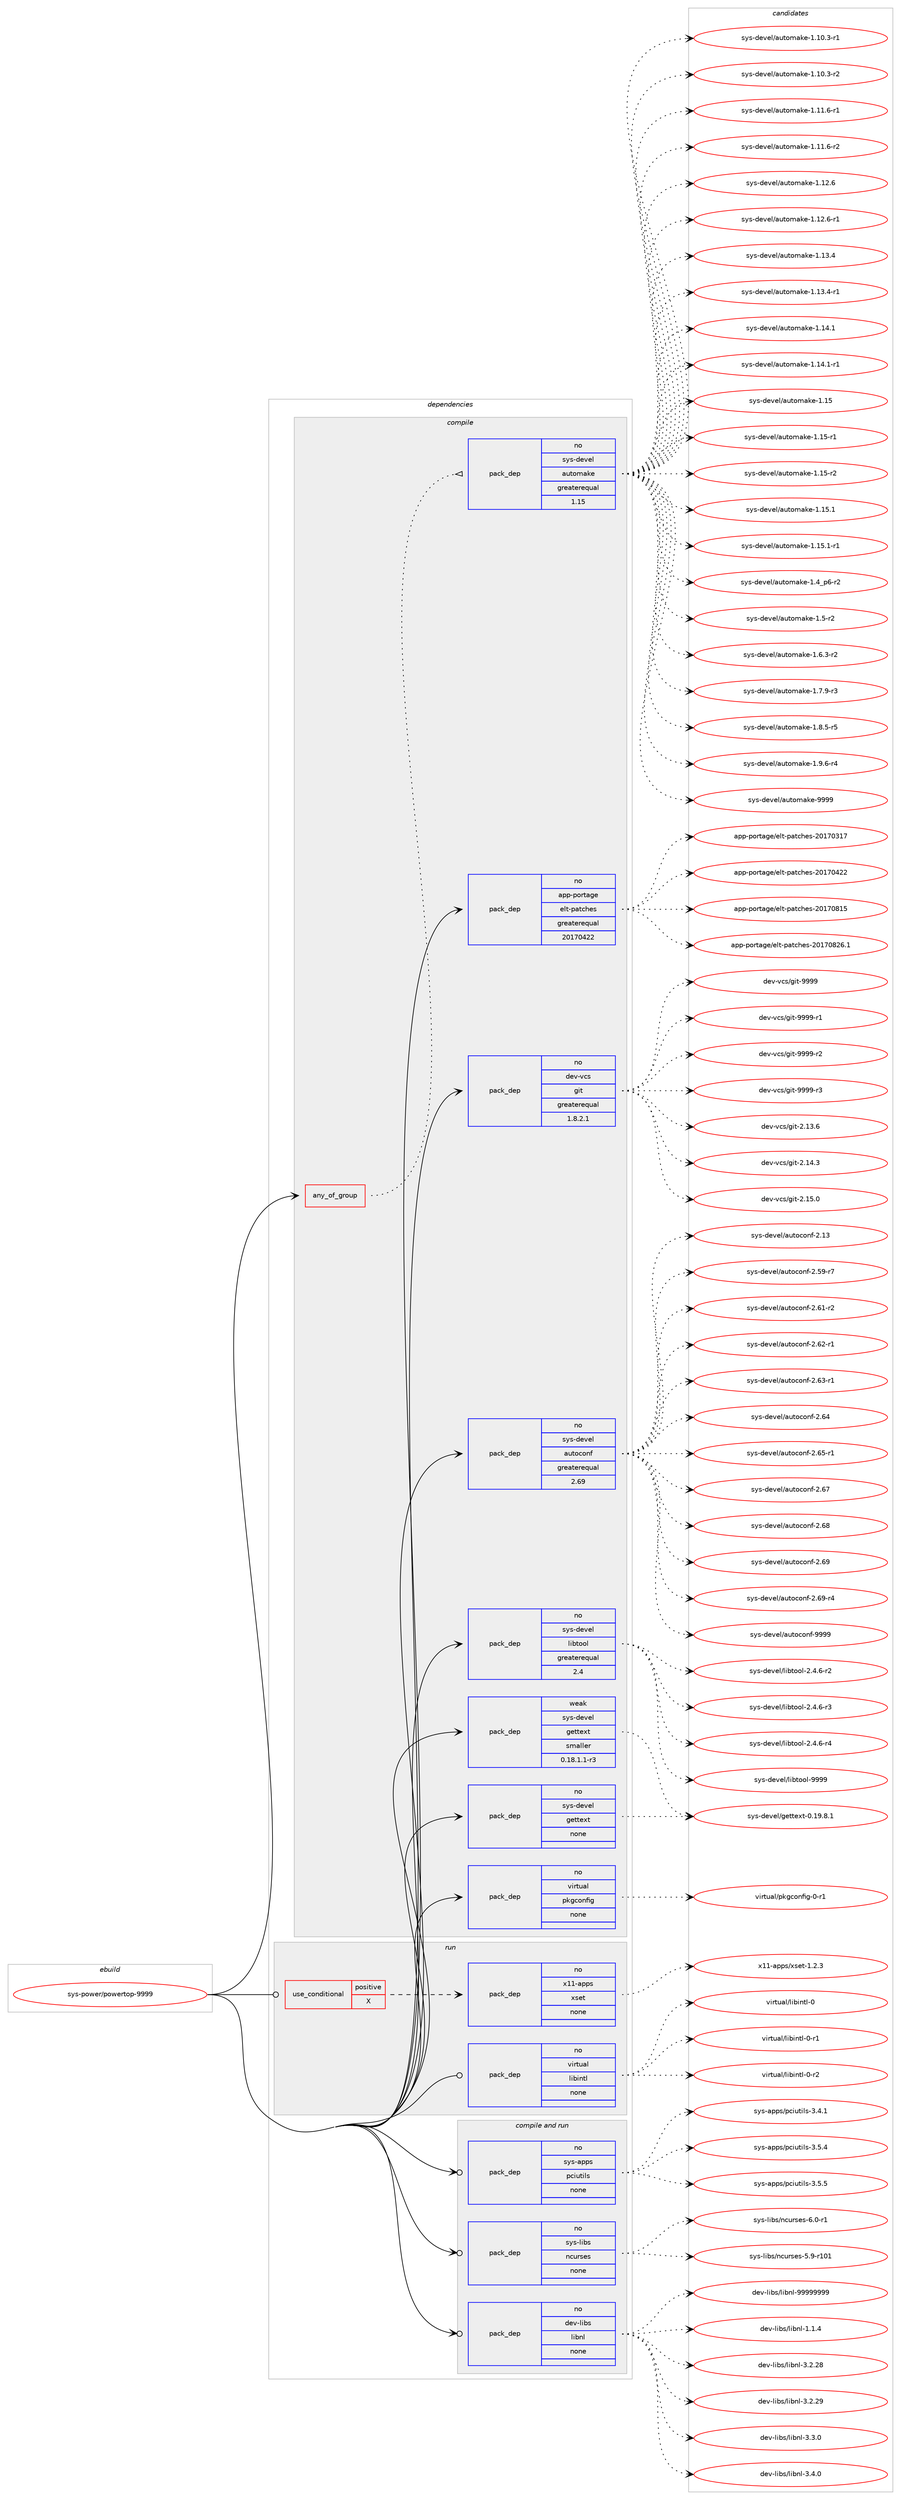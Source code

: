 digraph prolog {

# *************
# Graph options
# *************

newrank=true;
concentrate=true;
compound=true;
graph [rankdir=LR,fontname=Helvetica,fontsize=10,ranksep=1.5];#, ranksep=2.5, nodesep=0.2];
edge  [arrowhead=vee];
node  [fontname=Helvetica,fontsize=10];

# **********
# The ebuild
# **********

subgraph cluster_leftcol {
color=gray;
rank=same;
label=<<i>ebuild</i>>;
id [label="sys-power/powertop-9999", color=red, width=4, href="../sys-power/powertop-9999.svg"];
}

# ****************
# The dependencies
# ****************

subgraph cluster_midcol {
color=gray;
label=<<i>dependencies</i>>;
subgraph cluster_compile {
fillcolor="#eeeeee";
style=filled;
label=<<i>compile</i>>;
subgraph any8476 {
dependency496248 [label=<<TABLE BORDER="0" CELLBORDER="1" CELLSPACING="0" CELLPADDING="4"><TR><TD CELLPADDING="10">any_of_group</TD></TR></TABLE>>, shape=none, color=red];subgraph pack368796 {
dependency496249 [label=<<TABLE BORDER="0" CELLBORDER="1" CELLSPACING="0" CELLPADDING="4" WIDTH="220"><TR><TD ROWSPAN="6" CELLPADDING="30">pack_dep</TD></TR><TR><TD WIDTH="110">no</TD></TR><TR><TD>sys-devel</TD></TR><TR><TD>automake</TD></TR><TR><TD>greaterequal</TD></TR><TR><TD>1.15</TD></TR></TABLE>>, shape=none, color=blue];
}
dependency496248:e -> dependency496249:w [weight=20,style="dotted",arrowhead="oinv"];
}
id:e -> dependency496248:w [weight=20,style="solid",arrowhead="vee"];
subgraph pack368797 {
dependency496250 [label=<<TABLE BORDER="0" CELLBORDER="1" CELLSPACING="0" CELLPADDING="4" WIDTH="220"><TR><TD ROWSPAN="6" CELLPADDING="30">pack_dep</TD></TR><TR><TD WIDTH="110">no</TD></TR><TR><TD>app-portage</TD></TR><TR><TD>elt-patches</TD></TR><TR><TD>greaterequal</TD></TR><TR><TD>20170422</TD></TR></TABLE>>, shape=none, color=blue];
}
id:e -> dependency496250:w [weight=20,style="solid",arrowhead="vee"];
subgraph pack368798 {
dependency496251 [label=<<TABLE BORDER="0" CELLBORDER="1" CELLSPACING="0" CELLPADDING="4" WIDTH="220"><TR><TD ROWSPAN="6" CELLPADDING="30">pack_dep</TD></TR><TR><TD WIDTH="110">no</TD></TR><TR><TD>dev-vcs</TD></TR><TR><TD>git</TD></TR><TR><TD>greaterequal</TD></TR><TR><TD>1.8.2.1</TD></TR></TABLE>>, shape=none, color=blue];
}
id:e -> dependency496251:w [weight=20,style="solid",arrowhead="vee"];
subgraph pack368799 {
dependency496252 [label=<<TABLE BORDER="0" CELLBORDER="1" CELLSPACING="0" CELLPADDING="4" WIDTH="220"><TR><TD ROWSPAN="6" CELLPADDING="30">pack_dep</TD></TR><TR><TD WIDTH="110">no</TD></TR><TR><TD>sys-devel</TD></TR><TR><TD>autoconf</TD></TR><TR><TD>greaterequal</TD></TR><TR><TD>2.69</TD></TR></TABLE>>, shape=none, color=blue];
}
id:e -> dependency496252:w [weight=20,style="solid",arrowhead="vee"];
subgraph pack368800 {
dependency496253 [label=<<TABLE BORDER="0" CELLBORDER="1" CELLSPACING="0" CELLPADDING="4" WIDTH="220"><TR><TD ROWSPAN="6" CELLPADDING="30">pack_dep</TD></TR><TR><TD WIDTH="110">no</TD></TR><TR><TD>sys-devel</TD></TR><TR><TD>gettext</TD></TR><TR><TD>none</TD></TR><TR><TD></TD></TR></TABLE>>, shape=none, color=blue];
}
id:e -> dependency496253:w [weight=20,style="solid",arrowhead="vee"];
subgraph pack368801 {
dependency496254 [label=<<TABLE BORDER="0" CELLBORDER="1" CELLSPACING="0" CELLPADDING="4" WIDTH="220"><TR><TD ROWSPAN="6" CELLPADDING="30">pack_dep</TD></TR><TR><TD WIDTH="110">no</TD></TR><TR><TD>sys-devel</TD></TR><TR><TD>libtool</TD></TR><TR><TD>greaterequal</TD></TR><TR><TD>2.4</TD></TR></TABLE>>, shape=none, color=blue];
}
id:e -> dependency496254:w [weight=20,style="solid",arrowhead="vee"];
subgraph pack368802 {
dependency496255 [label=<<TABLE BORDER="0" CELLBORDER="1" CELLSPACING="0" CELLPADDING="4" WIDTH="220"><TR><TD ROWSPAN="6" CELLPADDING="30">pack_dep</TD></TR><TR><TD WIDTH="110">no</TD></TR><TR><TD>virtual</TD></TR><TR><TD>pkgconfig</TD></TR><TR><TD>none</TD></TR><TR><TD></TD></TR></TABLE>>, shape=none, color=blue];
}
id:e -> dependency496255:w [weight=20,style="solid",arrowhead="vee"];
subgraph pack368803 {
dependency496256 [label=<<TABLE BORDER="0" CELLBORDER="1" CELLSPACING="0" CELLPADDING="4" WIDTH="220"><TR><TD ROWSPAN="6" CELLPADDING="30">pack_dep</TD></TR><TR><TD WIDTH="110">weak</TD></TR><TR><TD>sys-devel</TD></TR><TR><TD>gettext</TD></TR><TR><TD>smaller</TD></TR><TR><TD>0.18.1.1-r3</TD></TR></TABLE>>, shape=none, color=blue];
}
id:e -> dependency496256:w [weight=20,style="solid",arrowhead="vee"];
}
subgraph cluster_compileandrun {
fillcolor="#eeeeee";
style=filled;
label=<<i>compile and run</i>>;
subgraph pack368804 {
dependency496257 [label=<<TABLE BORDER="0" CELLBORDER="1" CELLSPACING="0" CELLPADDING="4" WIDTH="220"><TR><TD ROWSPAN="6" CELLPADDING="30">pack_dep</TD></TR><TR><TD WIDTH="110">no</TD></TR><TR><TD>dev-libs</TD></TR><TR><TD>libnl</TD></TR><TR><TD>none</TD></TR><TR><TD></TD></TR></TABLE>>, shape=none, color=blue];
}
id:e -> dependency496257:w [weight=20,style="solid",arrowhead="odotvee"];
subgraph pack368805 {
dependency496258 [label=<<TABLE BORDER="0" CELLBORDER="1" CELLSPACING="0" CELLPADDING="4" WIDTH="220"><TR><TD ROWSPAN="6" CELLPADDING="30">pack_dep</TD></TR><TR><TD WIDTH="110">no</TD></TR><TR><TD>sys-apps</TD></TR><TR><TD>pciutils</TD></TR><TR><TD>none</TD></TR><TR><TD></TD></TR></TABLE>>, shape=none, color=blue];
}
id:e -> dependency496258:w [weight=20,style="solid",arrowhead="odotvee"];
subgraph pack368806 {
dependency496259 [label=<<TABLE BORDER="0" CELLBORDER="1" CELLSPACING="0" CELLPADDING="4" WIDTH="220"><TR><TD ROWSPAN="6" CELLPADDING="30">pack_dep</TD></TR><TR><TD WIDTH="110">no</TD></TR><TR><TD>sys-libs</TD></TR><TR><TD>ncurses</TD></TR><TR><TD>none</TD></TR><TR><TD></TD></TR></TABLE>>, shape=none, color=blue];
}
id:e -> dependency496259:w [weight=20,style="solid",arrowhead="odotvee"];
}
subgraph cluster_run {
fillcolor="#eeeeee";
style=filled;
label=<<i>run</i>>;
subgraph cond118651 {
dependency496260 [label=<<TABLE BORDER="0" CELLBORDER="1" CELLSPACING="0" CELLPADDING="4"><TR><TD ROWSPAN="3" CELLPADDING="10">use_conditional</TD></TR><TR><TD>positive</TD></TR><TR><TD>X</TD></TR></TABLE>>, shape=none, color=red];
subgraph pack368807 {
dependency496261 [label=<<TABLE BORDER="0" CELLBORDER="1" CELLSPACING="0" CELLPADDING="4" WIDTH="220"><TR><TD ROWSPAN="6" CELLPADDING="30">pack_dep</TD></TR><TR><TD WIDTH="110">no</TD></TR><TR><TD>x11-apps</TD></TR><TR><TD>xset</TD></TR><TR><TD>none</TD></TR><TR><TD></TD></TR></TABLE>>, shape=none, color=blue];
}
dependency496260:e -> dependency496261:w [weight=20,style="dashed",arrowhead="vee"];
}
id:e -> dependency496260:w [weight=20,style="solid",arrowhead="odot"];
subgraph pack368808 {
dependency496262 [label=<<TABLE BORDER="0" CELLBORDER="1" CELLSPACING="0" CELLPADDING="4" WIDTH="220"><TR><TD ROWSPAN="6" CELLPADDING="30">pack_dep</TD></TR><TR><TD WIDTH="110">no</TD></TR><TR><TD>virtual</TD></TR><TR><TD>libintl</TD></TR><TR><TD>none</TD></TR><TR><TD></TD></TR></TABLE>>, shape=none, color=blue];
}
id:e -> dependency496262:w [weight=20,style="solid",arrowhead="odot"];
}
}

# **************
# The candidates
# **************

subgraph cluster_choices {
rank=same;
color=gray;
label=<<i>candidates</i>>;

subgraph choice368796 {
color=black;
nodesep=1;
choice11512111545100101118101108479711711611110997107101454946494846514511449 [label="sys-devel/automake-1.10.3-r1", color=red, width=4,href="../sys-devel/automake-1.10.3-r1.svg"];
choice11512111545100101118101108479711711611110997107101454946494846514511450 [label="sys-devel/automake-1.10.3-r2", color=red, width=4,href="../sys-devel/automake-1.10.3-r2.svg"];
choice11512111545100101118101108479711711611110997107101454946494946544511449 [label="sys-devel/automake-1.11.6-r1", color=red, width=4,href="../sys-devel/automake-1.11.6-r1.svg"];
choice11512111545100101118101108479711711611110997107101454946494946544511450 [label="sys-devel/automake-1.11.6-r2", color=red, width=4,href="../sys-devel/automake-1.11.6-r2.svg"];
choice1151211154510010111810110847971171161111099710710145494649504654 [label="sys-devel/automake-1.12.6", color=red, width=4,href="../sys-devel/automake-1.12.6.svg"];
choice11512111545100101118101108479711711611110997107101454946495046544511449 [label="sys-devel/automake-1.12.6-r1", color=red, width=4,href="../sys-devel/automake-1.12.6-r1.svg"];
choice1151211154510010111810110847971171161111099710710145494649514652 [label="sys-devel/automake-1.13.4", color=red, width=4,href="../sys-devel/automake-1.13.4.svg"];
choice11512111545100101118101108479711711611110997107101454946495146524511449 [label="sys-devel/automake-1.13.4-r1", color=red, width=4,href="../sys-devel/automake-1.13.4-r1.svg"];
choice1151211154510010111810110847971171161111099710710145494649524649 [label="sys-devel/automake-1.14.1", color=red, width=4,href="../sys-devel/automake-1.14.1.svg"];
choice11512111545100101118101108479711711611110997107101454946495246494511449 [label="sys-devel/automake-1.14.1-r1", color=red, width=4,href="../sys-devel/automake-1.14.1-r1.svg"];
choice115121115451001011181011084797117116111109971071014549464953 [label="sys-devel/automake-1.15", color=red, width=4,href="../sys-devel/automake-1.15.svg"];
choice1151211154510010111810110847971171161111099710710145494649534511449 [label="sys-devel/automake-1.15-r1", color=red, width=4,href="../sys-devel/automake-1.15-r1.svg"];
choice1151211154510010111810110847971171161111099710710145494649534511450 [label="sys-devel/automake-1.15-r2", color=red, width=4,href="../sys-devel/automake-1.15-r2.svg"];
choice1151211154510010111810110847971171161111099710710145494649534649 [label="sys-devel/automake-1.15.1", color=red, width=4,href="../sys-devel/automake-1.15.1.svg"];
choice11512111545100101118101108479711711611110997107101454946495346494511449 [label="sys-devel/automake-1.15.1-r1", color=red, width=4,href="../sys-devel/automake-1.15.1-r1.svg"];
choice115121115451001011181011084797117116111109971071014549465295112544511450 [label="sys-devel/automake-1.4_p6-r2", color=red, width=4,href="../sys-devel/automake-1.4_p6-r2.svg"];
choice11512111545100101118101108479711711611110997107101454946534511450 [label="sys-devel/automake-1.5-r2", color=red, width=4,href="../sys-devel/automake-1.5-r2.svg"];
choice115121115451001011181011084797117116111109971071014549465446514511450 [label="sys-devel/automake-1.6.3-r2", color=red, width=4,href="../sys-devel/automake-1.6.3-r2.svg"];
choice115121115451001011181011084797117116111109971071014549465546574511451 [label="sys-devel/automake-1.7.9-r3", color=red, width=4,href="../sys-devel/automake-1.7.9-r3.svg"];
choice115121115451001011181011084797117116111109971071014549465646534511453 [label="sys-devel/automake-1.8.5-r5", color=red, width=4,href="../sys-devel/automake-1.8.5-r5.svg"];
choice115121115451001011181011084797117116111109971071014549465746544511452 [label="sys-devel/automake-1.9.6-r4", color=red, width=4,href="../sys-devel/automake-1.9.6-r4.svg"];
choice115121115451001011181011084797117116111109971071014557575757 [label="sys-devel/automake-9999", color=red, width=4,href="../sys-devel/automake-9999.svg"];
dependency496249:e -> choice11512111545100101118101108479711711611110997107101454946494846514511449:w [style=dotted,weight="100"];
dependency496249:e -> choice11512111545100101118101108479711711611110997107101454946494846514511450:w [style=dotted,weight="100"];
dependency496249:e -> choice11512111545100101118101108479711711611110997107101454946494946544511449:w [style=dotted,weight="100"];
dependency496249:e -> choice11512111545100101118101108479711711611110997107101454946494946544511450:w [style=dotted,weight="100"];
dependency496249:e -> choice1151211154510010111810110847971171161111099710710145494649504654:w [style=dotted,weight="100"];
dependency496249:e -> choice11512111545100101118101108479711711611110997107101454946495046544511449:w [style=dotted,weight="100"];
dependency496249:e -> choice1151211154510010111810110847971171161111099710710145494649514652:w [style=dotted,weight="100"];
dependency496249:e -> choice11512111545100101118101108479711711611110997107101454946495146524511449:w [style=dotted,weight="100"];
dependency496249:e -> choice1151211154510010111810110847971171161111099710710145494649524649:w [style=dotted,weight="100"];
dependency496249:e -> choice11512111545100101118101108479711711611110997107101454946495246494511449:w [style=dotted,weight="100"];
dependency496249:e -> choice115121115451001011181011084797117116111109971071014549464953:w [style=dotted,weight="100"];
dependency496249:e -> choice1151211154510010111810110847971171161111099710710145494649534511449:w [style=dotted,weight="100"];
dependency496249:e -> choice1151211154510010111810110847971171161111099710710145494649534511450:w [style=dotted,weight="100"];
dependency496249:e -> choice1151211154510010111810110847971171161111099710710145494649534649:w [style=dotted,weight="100"];
dependency496249:e -> choice11512111545100101118101108479711711611110997107101454946495346494511449:w [style=dotted,weight="100"];
dependency496249:e -> choice115121115451001011181011084797117116111109971071014549465295112544511450:w [style=dotted,weight="100"];
dependency496249:e -> choice11512111545100101118101108479711711611110997107101454946534511450:w [style=dotted,weight="100"];
dependency496249:e -> choice115121115451001011181011084797117116111109971071014549465446514511450:w [style=dotted,weight="100"];
dependency496249:e -> choice115121115451001011181011084797117116111109971071014549465546574511451:w [style=dotted,weight="100"];
dependency496249:e -> choice115121115451001011181011084797117116111109971071014549465646534511453:w [style=dotted,weight="100"];
dependency496249:e -> choice115121115451001011181011084797117116111109971071014549465746544511452:w [style=dotted,weight="100"];
dependency496249:e -> choice115121115451001011181011084797117116111109971071014557575757:w [style=dotted,weight="100"];
}
subgraph choice368797 {
color=black;
nodesep=1;
choice97112112451121111141169710310147101108116451129711699104101115455048495548514955 [label="app-portage/elt-patches-20170317", color=red, width=4,href="../app-portage/elt-patches-20170317.svg"];
choice97112112451121111141169710310147101108116451129711699104101115455048495548525050 [label="app-portage/elt-patches-20170422", color=red, width=4,href="../app-portage/elt-patches-20170422.svg"];
choice97112112451121111141169710310147101108116451129711699104101115455048495548564953 [label="app-portage/elt-patches-20170815", color=red, width=4,href="../app-portage/elt-patches-20170815.svg"];
choice971121124511211111411697103101471011081164511297116991041011154550484955485650544649 [label="app-portage/elt-patches-20170826.1", color=red, width=4,href="../app-portage/elt-patches-20170826.1.svg"];
dependency496250:e -> choice97112112451121111141169710310147101108116451129711699104101115455048495548514955:w [style=dotted,weight="100"];
dependency496250:e -> choice97112112451121111141169710310147101108116451129711699104101115455048495548525050:w [style=dotted,weight="100"];
dependency496250:e -> choice97112112451121111141169710310147101108116451129711699104101115455048495548564953:w [style=dotted,weight="100"];
dependency496250:e -> choice971121124511211111411697103101471011081164511297116991041011154550484955485650544649:w [style=dotted,weight="100"];
}
subgraph choice368798 {
color=black;
nodesep=1;
choice10010111845118991154710310511645504649514654 [label="dev-vcs/git-2.13.6", color=red, width=4,href="../dev-vcs/git-2.13.6.svg"];
choice10010111845118991154710310511645504649524651 [label="dev-vcs/git-2.14.3", color=red, width=4,href="../dev-vcs/git-2.14.3.svg"];
choice10010111845118991154710310511645504649534648 [label="dev-vcs/git-2.15.0", color=red, width=4,href="../dev-vcs/git-2.15.0.svg"];
choice1001011184511899115471031051164557575757 [label="dev-vcs/git-9999", color=red, width=4,href="../dev-vcs/git-9999.svg"];
choice10010111845118991154710310511645575757574511449 [label="dev-vcs/git-9999-r1", color=red, width=4,href="../dev-vcs/git-9999-r1.svg"];
choice10010111845118991154710310511645575757574511450 [label="dev-vcs/git-9999-r2", color=red, width=4,href="../dev-vcs/git-9999-r2.svg"];
choice10010111845118991154710310511645575757574511451 [label="dev-vcs/git-9999-r3", color=red, width=4,href="../dev-vcs/git-9999-r3.svg"];
dependency496251:e -> choice10010111845118991154710310511645504649514654:w [style=dotted,weight="100"];
dependency496251:e -> choice10010111845118991154710310511645504649524651:w [style=dotted,weight="100"];
dependency496251:e -> choice10010111845118991154710310511645504649534648:w [style=dotted,weight="100"];
dependency496251:e -> choice1001011184511899115471031051164557575757:w [style=dotted,weight="100"];
dependency496251:e -> choice10010111845118991154710310511645575757574511449:w [style=dotted,weight="100"];
dependency496251:e -> choice10010111845118991154710310511645575757574511450:w [style=dotted,weight="100"];
dependency496251:e -> choice10010111845118991154710310511645575757574511451:w [style=dotted,weight="100"];
}
subgraph choice368799 {
color=black;
nodesep=1;
choice115121115451001011181011084797117116111991111101024550464951 [label="sys-devel/autoconf-2.13", color=red, width=4,href="../sys-devel/autoconf-2.13.svg"];
choice1151211154510010111810110847971171161119911111010245504653574511455 [label="sys-devel/autoconf-2.59-r7", color=red, width=4,href="../sys-devel/autoconf-2.59-r7.svg"];
choice1151211154510010111810110847971171161119911111010245504654494511450 [label="sys-devel/autoconf-2.61-r2", color=red, width=4,href="../sys-devel/autoconf-2.61-r2.svg"];
choice1151211154510010111810110847971171161119911111010245504654504511449 [label="sys-devel/autoconf-2.62-r1", color=red, width=4,href="../sys-devel/autoconf-2.62-r1.svg"];
choice1151211154510010111810110847971171161119911111010245504654514511449 [label="sys-devel/autoconf-2.63-r1", color=red, width=4,href="../sys-devel/autoconf-2.63-r1.svg"];
choice115121115451001011181011084797117116111991111101024550465452 [label="sys-devel/autoconf-2.64", color=red, width=4,href="../sys-devel/autoconf-2.64.svg"];
choice1151211154510010111810110847971171161119911111010245504654534511449 [label="sys-devel/autoconf-2.65-r1", color=red, width=4,href="../sys-devel/autoconf-2.65-r1.svg"];
choice115121115451001011181011084797117116111991111101024550465455 [label="sys-devel/autoconf-2.67", color=red, width=4,href="../sys-devel/autoconf-2.67.svg"];
choice115121115451001011181011084797117116111991111101024550465456 [label="sys-devel/autoconf-2.68", color=red, width=4,href="../sys-devel/autoconf-2.68.svg"];
choice115121115451001011181011084797117116111991111101024550465457 [label="sys-devel/autoconf-2.69", color=red, width=4,href="../sys-devel/autoconf-2.69.svg"];
choice1151211154510010111810110847971171161119911111010245504654574511452 [label="sys-devel/autoconf-2.69-r4", color=red, width=4,href="../sys-devel/autoconf-2.69-r4.svg"];
choice115121115451001011181011084797117116111991111101024557575757 [label="sys-devel/autoconf-9999", color=red, width=4,href="../sys-devel/autoconf-9999.svg"];
dependency496252:e -> choice115121115451001011181011084797117116111991111101024550464951:w [style=dotted,weight="100"];
dependency496252:e -> choice1151211154510010111810110847971171161119911111010245504653574511455:w [style=dotted,weight="100"];
dependency496252:e -> choice1151211154510010111810110847971171161119911111010245504654494511450:w [style=dotted,weight="100"];
dependency496252:e -> choice1151211154510010111810110847971171161119911111010245504654504511449:w [style=dotted,weight="100"];
dependency496252:e -> choice1151211154510010111810110847971171161119911111010245504654514511449:w [style=dotted,weight="100"];
dependency496252:e -> choice115121115451001011181011084797117116111991111101024550465452:w [style=dotted,weight="100"];
dependency496252:e -> choice1151211154510010111810110847971171161119911111010245504654534511449:w [style=dotted,weight="100"];
dependency496252:e -> choice115121115451001011181011084797117116111991111101024550465455:w [style=dotted,weight="100"];
dependency496252:e -> choice115121115451001011181011084797117116111991111101024550465456:w [style=dotted,weight="100"];
dependency496252:e -> choice115121115451001011181011084797117116111991111101024550465457:w [style=dotted,weight="100"];
dependency496252:e -> choice1151211154510010111810110847971171161119911111010245504654574511452:w [style=dotted,weight="100"];
dependency496252:e -> choice115121115451001011181011084797117116111991111101024557575757:w [style=dotted,weight="100"];
}
subgraph choice368800 {
color=black;
nodesep=1;
choice1151211154510010111810110847103101116116101120116454846495746564649 [label="sys-devel/gettext-0.19.8.1", color=red, width=4,href="../sys-devel/gettext-0.19.8.1.svg"];
dependency496253:e -> choice1151211154510010111810110847103101116116101120116454846495746564649:w [style=dotted,weight="100"];
}
subgraph choice368801 {
color=black;
nodesep=1;
choice1151211154510010111810110847108105981161111111084550465246544511450 [label="sys-devel/libtool-2.4.6-r2", color=red, width=4,href="../sys-devel/libtool-2.4.6-r2.svg"];
choice1151211154510010111810110847108105981161111111084550465246544511451 [label="sys-devel/libtool-2.4.6-r3", color=red, width=4,href="../sys-devel/libtool-2.4.6-r3.svg"];
choice1151211154510010111810110847108105981161111111084550465246544511452 [label="sys-devel/libtool-2.4.6-r4", color=red, width=4,href="../sys-devel/libtool-2.4.6-r4.svg"];
choice1151211154510010111810110847108105981161111111084557575757 [label="sys-devel/libtool-9999", color=red, width=4,href="../sys-devel/libtool-9999.svg"];
dependency496254:e -> choice1151211154510010111810110847108105981161111111084550465246544511450:w [style=dotted,weight="100"];
dependency496254:e -> choice1151211154510010111810110847108105981161111111084550465246544511451:w [style=dotted,weight="100"];
dependency496254:e -> choice1151211154510010111810110847108105981161111111084550465246544511452:w [style=dotted,weight="100"];
dependency496254:e -> choice1151211154510010111810110847108105981161111111084557575757:w [style=dotted,weight="100"];
}
subgraph choice368802 {
color=black;
nodesep=1;
choice11810511411611797108471121071039911111010210510345484511449 [label="virtual/pkgconfig-0-r1", color=red, width=4,href="../virtual/pkgconfig-0-r1.svg"];
dependency496255:e -> choice11810511411611797108471121071039911111010210510345484511449:w [style=dotted,weight="100"];
}
subgraph choice368803 {
color=black;
nodesep=1;
choice1151211154510010111810110847103101116116101120116454846495746564649 [label="sys-devel/gettext-0.19.8.1", color=red, width=4,href="../sys-devel/gettext-0.19.8.1.svg"];
dependency496256:e -> choice1151211154510010111810110847103101116116101120116454846495746564649:w [style=dotted,weight="100"];
}
subgraph choice368804 {
color=black;
nodesep=1;
choice10010111845108105981154710810598110108454946494652 [label="dev-libs/libnl-1.1.4", color=red, width=4,href="../dev-libs/libnl-1.1.4.svg"];
choice1001011184510810598115471081059811010845514650465056 [label="dev-libs/libnl-3.2.28", color=red, width=4,href="../dev-libs/libnl-3.2.28.svg"];
choice1001011184510810598115471081059811010845514650465057 [label="dev-libs/libnl-3.2.29", color=red, width=4,href="../dev-libs/libnl-3.2.29.svg"];
choice10010111845108105981154710810598110108455146514648 [label="dev-libs/libnl-3.3.0", color=red, width=4,href="../dev-libs/libnl-3.3.0.svg"];
choice10010111845108105981154710810598110108455146524648 [label="dev-libs/libnl-3.4.0", color=red, width=4,href="../dev-libs/libnl-3.4.0.svg"];
choice10010111845108105981154710810598110108455757575757575757 [label="dev-libs/libnl-99999999", color=red, width=4,href="../dev-libs/libnl-99999999.svg"];
dependency496257:e -> choice10010111845108105981154710810598110108454946494652:w [style=dotted,weight="100"];
dependency496257:e -> choice1001011184510810598115471081059811010845514650465056:w [style=dotted,weight="100"];
dependency496257:e -> choice1001011184510810598115471081059811010845514650465057:w [style=dotted,weight="100"];
dependency496257:e -> choice10010111845108105981154710810598110108455146514648:w [style=dotted,weight="100"];
dependency496257:e -> choice10010111845108105981154710810598110108455146524648:w [style=dotted,weight="100"];
dependency496257:e -> choice10010111845108105981154710810598110108455757575757575757:w [style=dotted,weight="100"];
}
subgraph choice368805 {
color=black;
nodesep=1;
choice11512111545971121121154711299105117116105108115455146524649 [label="sys-apps/pciutils-3.4.1", color=red, width=4,href="../sys-apps/pciutils-3.4.1.svg"];
choice11512111545971121121154711299105117116105108115455146534652 [label="sys-apps/pciutils-3.5.4", color=red, width=4,href="../sys-apps/pciutils-3.5.4.svg"];
choice11512111545971121121154711299105117116105108115455146534653 [label="sys-apps/pciutils-3.5.5", color=red, width=4,href="../sys-apps/pciutils-3.5.5.svg"];
dependency496258:e -> choice11512111545971121121154711299105117116105108115455146524649:w [style=dotted,weight="100"];
dependency496258:e -> choice11512111545971121121154711299105117116105108115455146534652:w [style=dotted,weight="100"];
dependency496258:e -> choice11512111545971121121154711299105117116105108115455146534653:w [style=dotted,weight="100"];
}
subgraph choice368806 {
color=black;
nodesep=1;
choice115121115451081059811547110991171141151011154553465745114494849 [label="sys-libs/ncurses-5.9-r101", color=red, width=4,href="../sys-libs/ncurses-5.9-r101.svg"];
choice11512111545108105981154711099117114115101115455446484511449 [label="sys-libs/ncurses-6.0-r1", color=red, width=4,href="../sys-libs/ncurses-6.0-r1.svg"];
dependency496259:e -> choice115121115451081059811547110991171141151011154553465745114494849:w [style=dotted,weight="100"];
dependency496259:e -> choice11512111545108105981154711099117114115101115455446484511449:w [style=dotted,weight="100"];
}
subgraph choice368807 {
color=black;
nodesep=1;
choice1204949459711211211547120115101116454946504651 [label="x11-apps/xset-1.2.3", color=red, width=4,href="../x11-apps/xset-1.2.3.svg"];
dependency496261:e -> choice1204949459711211211547120115101116454946504651:w [style=dotted,weight="100"];
}
subgraph choice368808 {
color=black;
nodesep=1;
choice1181051141161179710847108105981051101161084548 [label="virtual/libintl-0", color=red, width=4,href="../virtual/libintl-0.svg"];
choice11810511411611797108471081059810511011610845484511449 [label="virtual/libintl-0-r1", color=red, width=4,href="../virtual/libintl-0-r1.svg"];
choice11810511411611797108471081059810511011610845484511450 [label="virtual/libintl-0-r2", color=red, width=4,href="../virtual/libintl-0-r2.svg"];
dependency496262:e -> choice1181051141161179710847108105981051101161084548:w [style=dotted,weight="100"];
dependency496262:e -> choice11810511411611797108471081059810511011610845484511449:w [style=dotted,weight="100"];
dependency496262:e -> choice11810511411611797108471081059810511011610845484511450:w [style=dotted,weight="100"];
}
}

}
